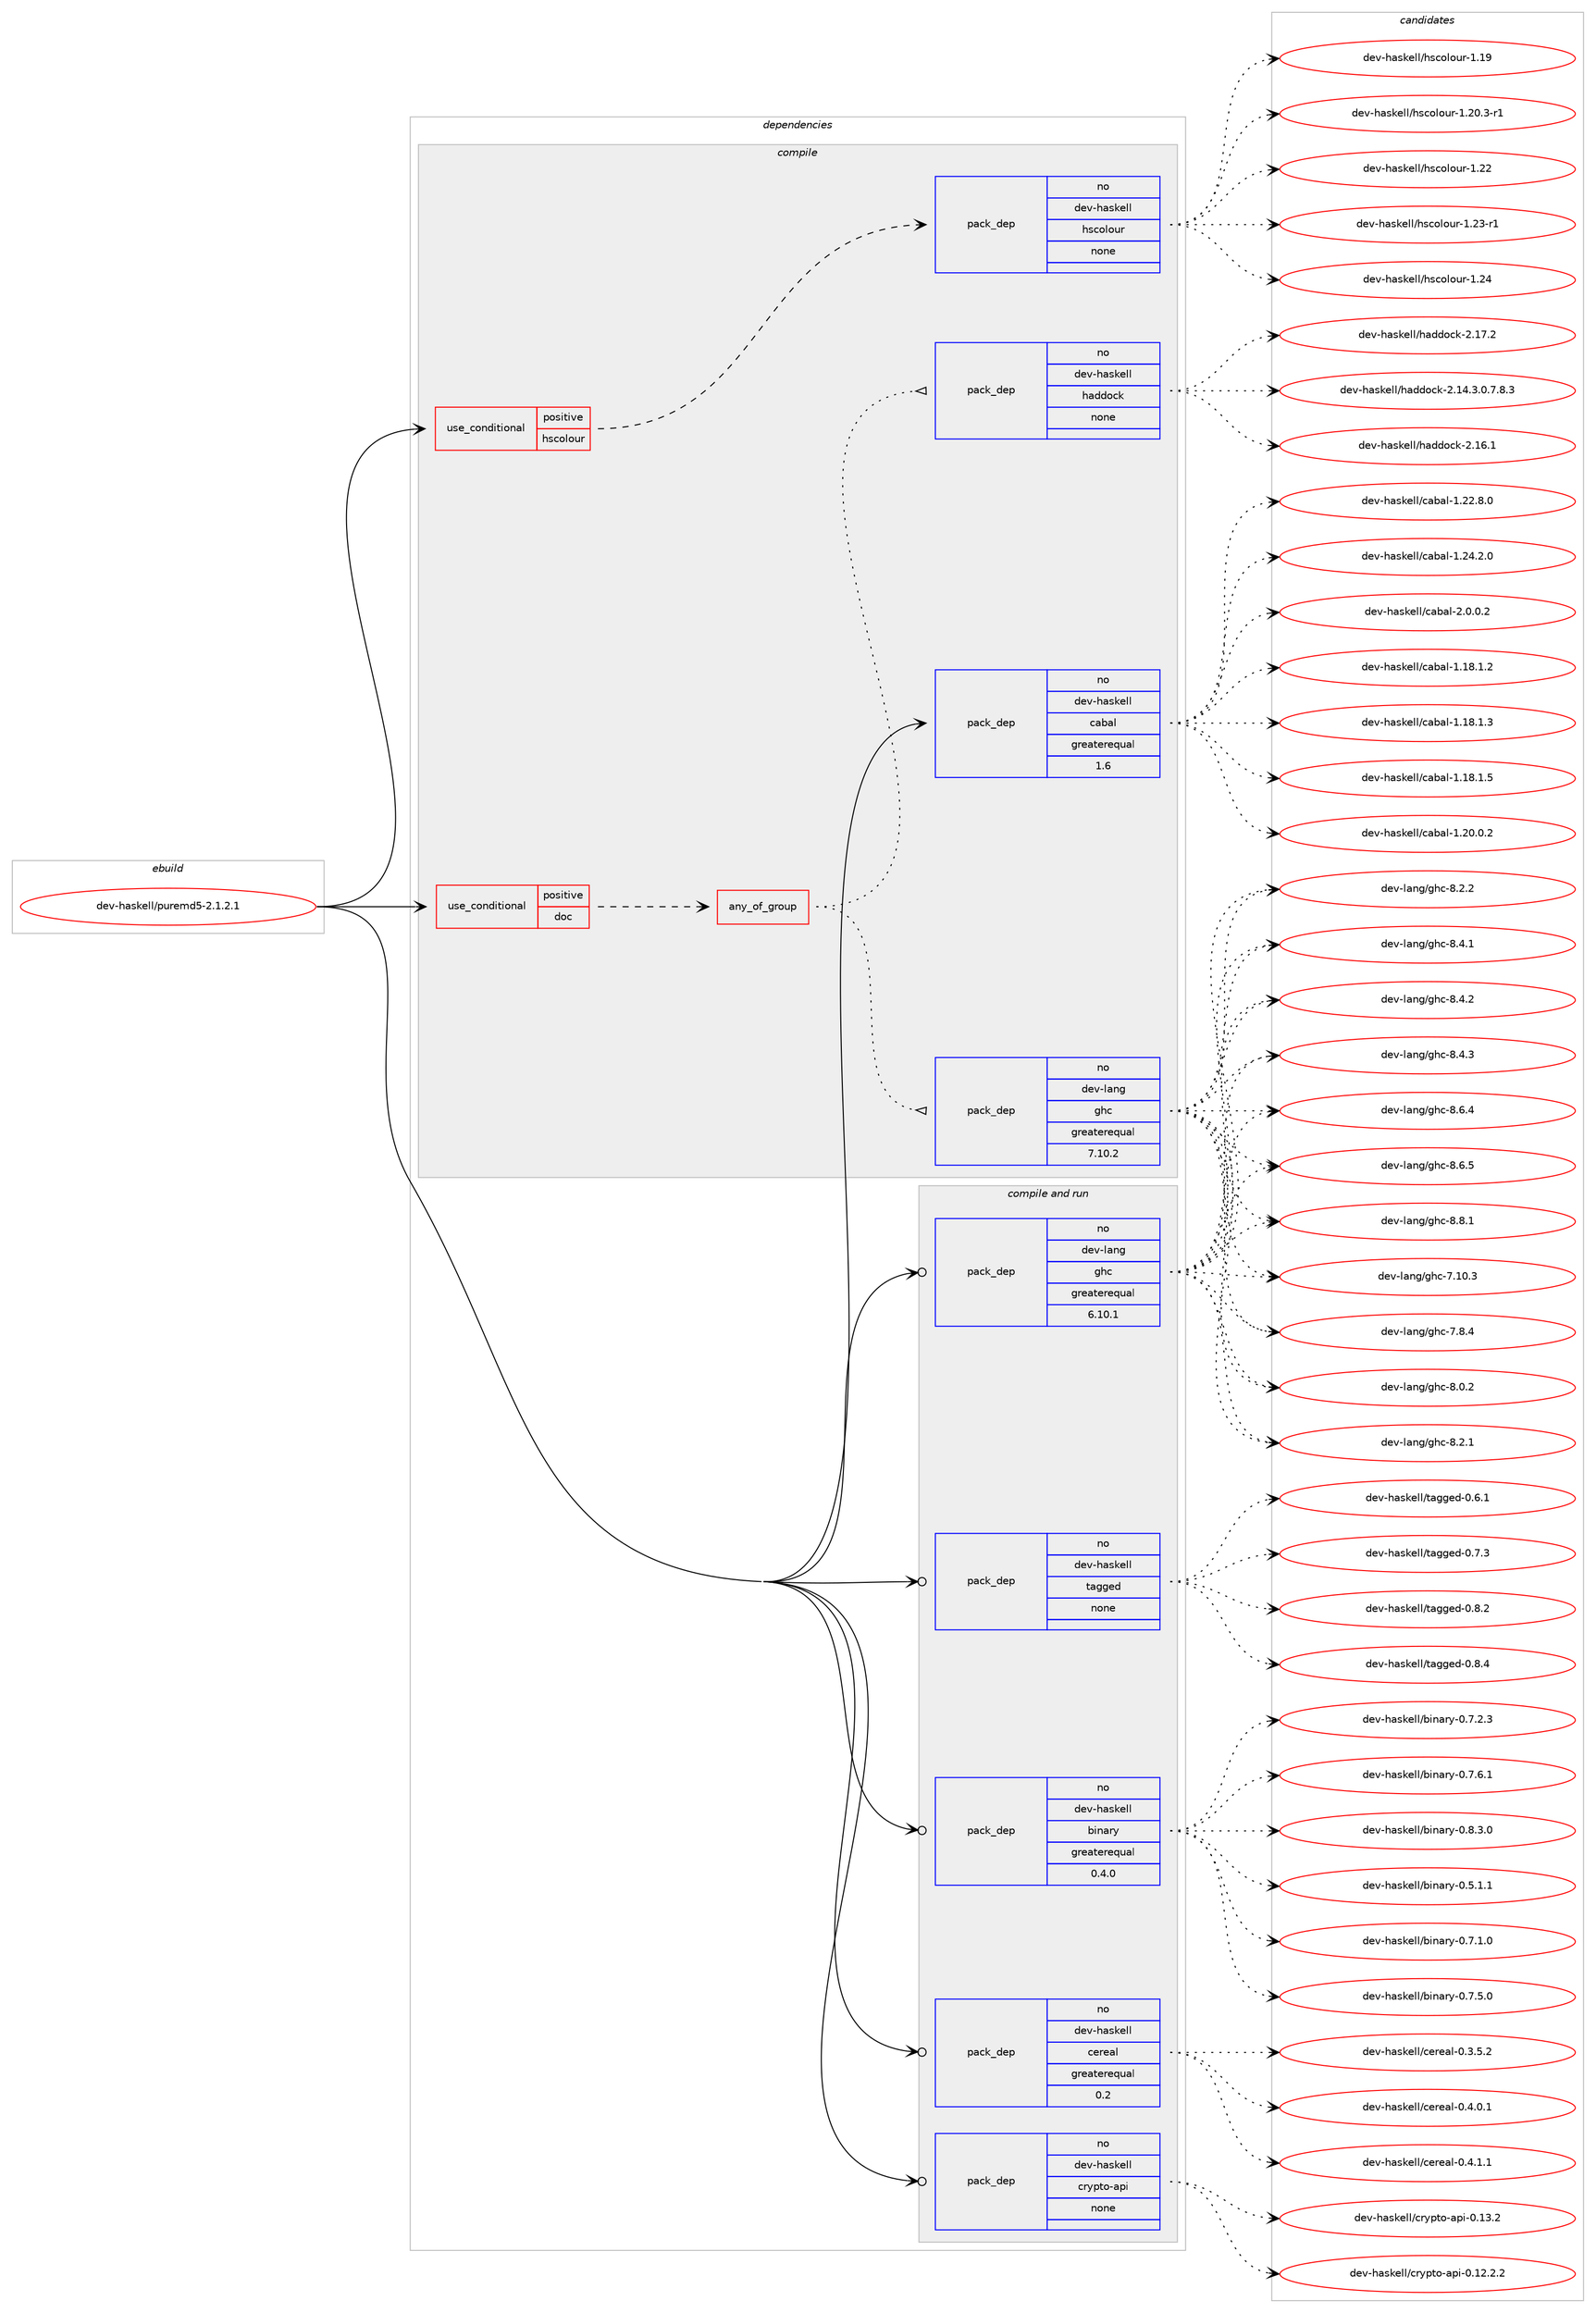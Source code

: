 digraph prolog {

# *************
# Graph options
# *************

newrank=true;
concentrate=true;
compound=true;
graph [rankdir=LR,fontname=Helvetica,fontsize=10,ranksep=1.5];#, ranksep=2.5, nodesep=0.2];
edge  [arrowhead=vee];
node  [fontname=Helvetica,fontsize=10];

# **********
# The ebuild
# **********

subgraph cluster_leftcol {
color=gray;
rank=same;
label=<<i>ebuild</i>>;
id [label="dev-haskell/puremd5-2.1.2.1", color=red, width=4, href="../dev-haskell/puremd5-2.1.2.1.svg"];
}

# ****************
# The dependencies
# ****************

subgraph cluster_midcol {
color=gray;
label=<<i>dependencies</i>>;
subgraph cluster_compile {
fillcolor="#eeeeee";
style=filled;
label=<<i>compile</i>>;
subgraph cond127258 {
dependency542107 [label=<<TABLE BORDER="0" CELLBORDER="1" CELLSPACING="0" CELLPADDING="4"><TR><TD ROWSPAN="3" CELLPADDING="10">use_conditional</TD></TR><TR><TD>positive</TD></TR><TR><TD>doc</TD></TR></TABLE>>, shape=none, color=red];
subgraph any10365 {
dependency542108 [label=<<TABLE BORDER="0" CELLBORDER="1" CELLSPACING="0" CELLPADDING="4"><TR><TD CELLPADDING="10">any_of_group</TD></TR></TABLE>>, shape=none, color=red];subgraph pack404127 {
dependency542109 [label=<<TABLE BORDER="0" CELLBORDER="1" CELLSPACING="0" CELLPADDING="4" WIDTH="220"><TR><TD ROWSPAN="6" CELLPADDING="30">pack_dep</TD></TR><TR><TD WIDTH="110">no</TD></TR><TR><TD>dev-haskell</TD></TR><TR><TD>haddock</TD></TR><TR><TD>none</TD></TR><TR><TD></TD></TR></TABLE>>, shape=none, color=blue];
}
dependency542108:e -> dependency542109:w [weight=20,style="dotted",arrowhead="oinv"];
subgraph pack404128 {
dependency542110 [label=<<TABLE BORDER="0" CELLBORDER="1" CELLSPACING="0" CELLPADDING="4" WIDTH="220"><TR><TD ROWSPAN="6" CELLPADDING="30">pack_dep</TD></TR><TR><TD WIDTH="110">no</TD></TR><TR><TD>dev-lang</TD></TR><TR><TD>ghc</TD></TR><TR><TD>greaterequal</TD></TR><TR><TD>7.10.2</TD></TR></TABLE>>, shape=none, color=blue];
}
dependency542108:e -> dependency542110:w [weight=20,style="dotted",arrowhead="oinv"];
}
dependency542107:e -> dependency542108:w [weight=20,style="dashed",arrowhead="vee"];
}
id:e -> dependency542107:w [weight=20,style="solid",arrowhead="vee"];
subgraph cond127259 {
dependency542111 [label=<<TABLE BORDER="0" CELLBORDER="1" CELLSPACING="0" CELLPADDING="4"><TR><TD ROWSPAN="3" CELLPADDING="10">use_conditional</TD></TR><TR><TD>positive</TD></TR><TR><TD>hscolour</TD></TR></TABLE>>, shape=none, color=red];
subgraph pack404129 {
dependency542112 [label=<<TABLE BORDER="0" CELLBORDER="1" CELLSPACING="0" CELLPADDING="4" WIDTH="220"><TR><TD ROWSPAN="6" CELLPADDING="30">pack_dep</TD></TR><TR><TD WIDTH="110">no</TD></TR><TR><TD>dev-haskell</TD></TR><TR><TD>hscolour</TD></TR><TR><TD>none</TD></TR><TR><TD></TD></TR></TABLE>>, shape=none, color=blue];
}
dependency542111:e -> dependency542112:w [weight=20,style="dashed",arrowhead="vee"];
}
id:e -> dependency542111:w [weight=20,style="solid",arrowhead="vee"];
subgraph pack404130 {
dependency542113 [label=<<TABLE BORDER="0" CELLBORDER="1" CELLSPACING="0" CELLPADDING="4" WIDTH="220"><TR><TD ROWSPAN="6" CELLPADDING="30">pack_dep</TD></TR><TR><TD WIDTH="110">no</TD></TR><TR><TD>dev-haskell</TD></TR><TR><TD>cabal</TD></TR><TR><TD>greaterequal</TD></TR><TR><TD>1.6</TD></TR></TABLE>>, shape=none, color=blue];
}
id:e -> dependency542113:w [weight=20,style="solid",arrowhead="vee"];
}
subgraph cluster_compileandrun {
fillcolor="#eeeeee";
style=filled;
label=<<i>compile and run</i>>;
subgraph pack404131 {
dependency542114 [label=<<TABLE BORDER="0" CELLBORDER="1" CELLSPACING="0" CELLPADDING="4" WIDTH="220"><TR><TD ROWSPAN="6" CELLPADDING="30">pack_dep</TD></TR><TR><TD WIDTH="110">no</TD></TR><TR><TD>dev-haskell</TD></TR><TR><TD>binary</TD></TR><TR><TD>greaterequal</TD></TR><TR><TD>0.4.0</TD></TR></TABLE>>, shape=none, color=blue];
}
id:e -> dependency542114:w [weight=20,style="solid",arrowhead="odotvee"];
subgraph pack404132 {
dependency542115 [label=<<TABLE BORDER="0" CELLBORDER="1" CELLSPACING="0" CELLPADDING="4" WIDTH="220"><TR><TD ROWSPAN="6" CELLPADDING="30">pack_dep</TD></TR><TR><TD WIDTH="110">no</TD></TR><TR><TD>dev-haskell</TD></TR><TR><TD>cereal</TD></TR><TR><TD>greaterequal</TD></TR><TR><TD>0.2</TD></TR></TABLE>>, shape=none, color=blue];
}
id:e -> dependency542115:w [weight=20,style="solid",arrowhead="odotvee"];
subgraph pack404133 {
dependency542116 [label=<<TABLE BORDER="0" CELLBORDER="1" CELLSPACING="0" CELLPADDING="4" WIDTH="220"><TR><TD ROWSPAN="6" CELLPADDING="30">pack_dep</TD></TR><TR><TD WIDTH="110">no</TD></TR><TR><TD>dev-haskell</TD></TR><TR><TD>crypto-api</TD></TR><TR><TD>none</TD></TR><TR><TD></TD></TR></TABLE>>, shape=none, color=blue];
}
id:e -> dependency542116:w [weight=20,style="solid",arrowhead="odotvee"];
subgraph pack404134 {
dependency542117 [label=<<TABLE BORDER="0" CELLBORDER="1" CELLSPACING="0" CELLPADDING="4" WIDTH="220"><TR><TD ROWSPAN="6" CELLPADDING="30">pack_dep</TD></TR><TR><TD WIDTH="110">no</TD></TR><TR><TD>dev-haskell</TD></TR><TR><TD>tagged</TD></TR><TR><TD>none</TD></TR><TR><TD></TD></TR></TABLE>>, shape=none, color=blue];
}
id:e -> dependency542117:w [weight=20,style="solid",arrowhead="odotvee"];
subgraph pack404135 {
dependency542118 [label=<<TABLE BORDER="0" CELLBORDER="1" CELLSPACING="0" CELLPADDING="4" WIDTH="220"><TR><TD ROWSPAN="6" CELLPADDING="30">pack_dep</TD></TR><TR><TD WIDTH="110">no</TD></TR><TR><TD>dev-lang</TD></TR><TR><TD>ghc</TD></TR><TR><TD>greaterequal</TD></TR><TR><TD>6.10.1</TD></TR></TABLE>>, shape=none, color=blue];
}
id:e -> dependency542118:w [weight=20,style="solid",arrowhead="odotvee"];
}
subgraph cluster_run {
fillcolor="#eeeeee";
style=filled;
label=<<i>run</i>>;
}
}

# **************
# The candidates
# **************

subgraph cluster_choices {
rank=same;
color=gray;
label=<<i>candidates</i>>;

subgraph choice404127 {
color=black;
nodesep=1;
choice1001011184510497115107101108108471049710010011199107455046495246514648465546564651 [label="dev-haskell/haddock-2.14.3.0.7.8.3", color=red, width=4,href="../dev-haskell/haddock-2.14.3.0.7.8.3.svg"];
choice100101118451049711510710110810847104971001001119910745504649544649 [label="dev-haskell/haddock-2.16.1", color=red, width=4,href="../dev-haskell/haddock-2.16.1.svg"];
choice100101118451049711510710110810847104971001001119910745504649554650 [label="dev-haskell/haddock-2.17.2", color=red, width=4,href="../dev-haskell/haddock-2.17.2.svg"];
dependency542109:e -> choice1001011184510497115107101108108471049710010011199107455046495246514648465546564651:w [style=dotted,weight="100"];
dependency542109:e -> choice100101118451049711510710110810847104971001001119910745504649544649:w [style=dotted,weight="100"];
dependency542109:e -> choice100101118451049711510710110810847104971001001119910745504649554650:w [style=dotted,weight="100"];
}
subgraph choice404128 {
color=black;
nodesep=1;
choice1001011184510897110103471031049945554649484651 [label="dev-lang/ghc-7.10.3", color=red, width=4,href="../dev-lang/ghc-7.10.3.svg"];
choice10010111845108971101034710310499455546564652 [label="dev-lang/ghc-7.8.4", color=red, width=4,href="../dev-lang/ghc-7.8.4.svg"];
choice10010111845108971101034710310499455646484650 [label="dev-lang/ghc-8.0.2", color=red, width=4,href="../dev-lang/ghc-8.0.2.svg"];
choice10010111845108971101034710310499455646504649 [label="dev-lang/ghc-8.2.1", color=red, width=4,href="../dev-lang/ghc-8.2.1.svg"];
choice10010111845108971101034710310499455646504650 [label="dev-lang/ghc-8.2.2", color=red, width=4,href="../dev-lang/ghc-8.2.2.svg"];
choice10010111845108971101034710310499455646524649 [label="dev-lang/ghc-8.4.1", color=red, width=4,href="../dev-lang/ghc-8.4.1.svg"];
choice10010111845108971101034710310499455646524650 [label="dev-lang/ghc-8.4.2", color=red, width=4,href="../dev-lang/ghc-8.4.2.svg"];
choice10010111845108971101034710310499455646524651 [label="dev-lang/ghc-8.4.3", color=red, width=4,href="../dev-lang/ghc-8.4.3.svg"];
choice10010111845108971101034710310499455646544652 [label="dev-lang/ghc-8.6.4", color=red, width=4,href="../dev-lang/ghc-8.6.4.svg"];
choice10010111845108971101034710310499455646544653 [label="dev-lang/ghc-8.6.5", color=red, width=4,href="../dev-lang/ghc-8.6.5.svg"];
choice10010111845108971101034710310499455646564649 [label="dev-lang/ghc-8.8.1", color=red, width=4,href="../dev-lang/ghc-8.8.1.svg"];
dependency542110:e -> choice1001011184510897110103471031049945554649484651:w [style=dotted,weight="100"];
dependency542110:e -> choice10010111845108971101034710310499455546564652:w [style=dotted,weight="100"];
dependency542110:e -> choice10010111845108971101034710310499455646484650:w [style=dotted,weight="100"];
dependency542110:e -> choice10010111845108971101034710310499455646504649:w [style=dotted,weight="100"];
dependency542110:e -> choice10010111845108971101034710310499455646504650:w [style=dotted,weight="100"];
dependency542110:e -> choice10010111845108971101034710310499455646524649:w [style=dotted,weight="100"];
dependency542110:e -> choice10010111845108971101034710310499455646524650:w [style=dotted,weight="100"];
dependency542110:e -> choice10010111845108971101034710310499455646524651:w [style=dotted,weight="100"];
dependency542110:e -> choice10010111845108971101034710310499455646544652:w [style=dotted,weight="100"];
dependency542110:e -> choice10010111845108971101034710310499455646544653:w [style=dotted,weight="100"];
dependency542110:e -> choice10010111845108971101034710310499455646564649:w [style=dotted,weight="100"];
}
subgraph choice404129 {
color=black;
nodesep=1;
choice100101118451049711510710110810847104115991111081111171144549464957 [label="dev-haskell/hscolour-1.19", color=red, width=4,href="../dev-haskell/hscolour-1.19.svg"];
choice10010111845104971151071011081084710411599111108111117114454946504846514511449 [label="dev-haskell/hscolour-1.20.3-r1", color=red, width=4,href="../dev-haskell/hscolour-1.20.3-r1.svg"];
choice100101118451049711510710110810847104115991111081111171144549465050 [label="dev-haskell/hscolour-1.22", color=red, width=4,href="../dev-haskell/hscolour-1.22.svg"];
choice1001011184510497115107101108108471041159911110811111711445494650514511449 [label="dev-haskell/hscolour-1.23-r1", color=red, width=4,href="../dev-haskell/hscolour-1.23-r1.svg"];
choice100101118451049711510710110810847104115991111081111171144549465052 [label="dev-haskell/hscolour-1.24", color=red, width=4,href="../dev-haskell/hscolour-1.24.svg"];
dependency542112:e -> choice100101118451049711510710110810847104115991111081111171144549464957:w [style=dotted,weight="100"];
dependency542112:e -> choice10010111845104971151071011081084710411599111108111117114454946504846514511449:w [style=dotted,weight="100"];
dependency542112:e -> choice100101118451049711510710110810847104115991111081111171144549465050:w [style=dotted,weight="100"];
dependency542112:e -> choice1001011184510497115107101108108471041159911110811111711445494650514511449:w [style=dotted,weight="100"];
dependency542112:e -> choice100101118451049711510710110810847104115991111081111171144549465052:w [style=dotted,weight="100"];
}
subgraph choice404130 {
color=black;
nodesep=1;
choice10010111845104971151071011081084799979897108454946495646494650 [label="dev-haskell/cabal-1.18.1.2", color=red, width=4,href="../dev-haskell/cabal-1.18.1.2.svg"];
choice10010111845104971151071011081084799979897108454946495646494651 [label="dev-haskell/cabal-1.18.1.3", color=red, width=4,href="../dev-haskell/cabal-1.18.1.3.svg"];
choice10010111845104971151071011081084799979897108454946495646494653 [label="dev-haskell/cabal-1.18.1.5", color=red, width=4,href="../dev-haskell/cabal-1.18.1.5.svg"];
choice10010111845104971151071011081084799979897108454946504846484650 [label="dev-haskell/cabal-1.20.0.2", color=red, width=4,href="../dev-haskell/cabal-1.20.0.2.svg"];
choice10010111845104971151071011081084799979897108454946505046564648 [label="dev-haskell/cabal-1.22.8.0", color=red, width=4,href="../dev-haskell/cabal-1.22.8.0.svg"];
choice10010111845104971151071011081084799979897108454946505246504648 [label="dev-haskell/cabal-1.24.2.0", color=red, width=4,href="../dev-haskell/cabal-1.24.2.0.svg"];
choice100101118451049711510710110810847999798971084550464846484650 [label="dev-haskell/cabal-2.0.0.2", color=red, width=4,href="../dev-haskell/cabal-2.0.0.2.svg"];
dependency542113:e -> choice10010111845104971151071011081084799979897108454946495646494650:w [style=dotted,weight="100"];
dependency542113:e -> choice10010111845104971151071011081084799979897108454946495646494651:w [style=dotted,weight="100"];
dependency542113:e -> choice10010111845104971151071011081084799979897108454946495646494653:w [style=dotted,weight="100"];
dependency542113:e -> choice10010111845104971151071011081084799979897108454946504846484650:w [style=dotted,weight="100"];
dependency542113:e -> choice10010111845104971151071011081084799979897108454946505046564648:w [style=dotted,weight="100"];
dependency542113:e -> choice10010111845104971151071011081084799979897108454946505246504648:w [style=dotted,weight="100"];
dependency542113:e -> choice100101118451049711510710110810847999798971084550464846484650:w [style=dotted,weight="100"];
}
subgraph choice404131 {
color=black;
nodesep=1;
choice10010111845104971151071011081084798105110971141214548465346494649 [label="dev-haskell/binary-0.5.1.1", color=red, width=4,href="../dev-haskell/binary-0.5.1.1.svg"];
choice10010111845104971151071011081084798105110971141214548465546494648 [label="dev-haskell/binary-0.7.1.0", color=red, width=4,href="../dev-haskell/binary-0.7.1.0.svg"];
choice10010111845104971151071011081084798105110971141214548465546504651 [label="dev-haskell/binary-0.7.2.3", color=red, width=4,href="../dev-haskell/binary-0.7.2.3.svg"];
choice10010111845104971151071011081084798105110971141214548465546534648 [label="dev-haskell/binary-0.7.5.0", color=red, width=4,href="../dev-haskell/binary-0.7.5.0.svg"];
choice10010111845104971151071011081084798105110971141214548465546544649 [label="dev-haskell/binary-0.7.6.1", color=red, width=4,href="../dev-haskell/binary-0.7.6.1.svg"];
choice10010111845104971151071011081084798105110971141214548465646514648 [label="dev-haskell/binary-0.8.3.0", color=red, width=4,href="../dev-haskell/binary-0.8.3.0.svg"];
dependency542114:e -> choice10010111845104971151071011081084798105110971141214548465346494649:w [style=dotted,weight="100"];
dependency542114:e -> choice10010111845104971151071011081084798105110971141214548465546494648:w [style=dotted,weight="100"];
dependency542114:e -> choice10010111845104971151071011081084798105110971141214548465546504651:w [style=dotted,weight="100"];
dependency542114:e -> choice10010111845104971151071011081084798105110971141214548465546534648:w [style=dotted,weight="100"];
dependency542114:e -> choice10010111845104971151071011081084798105110971141214548465546544649:w [style=dotted,weight="100"];
dependency542114:e -> choice10010111845104971151071011081084798105110971141214548465646514648:w [style=dotted,weight="100"];
}
subgraph choice404132 {
color=black;
nodesep=1;
choice10010111845104971151071011081084799101114101971084548465146534650 [label="dev-haskell/cereal-0.3.5.2", color=red, width=4,href="../dev-haskell/cereal-0.3.5.2.svg"];
choice10010111845104971151071011081084799101114101971084548465246484649 [label="dev-haskell/cereal-0.4.0.1", color=red, width=4,href="../dev-haskell/cereal-0.4.0.1.svg"];
choice10010111845104971151071011081084799101114101971084548465246494649 [label="dev-haskell/cereal-0.4.1.1", color=red, width=4,href="../dev-haskell/cereal-0.4.1.1.svg"];
dependency542115:e -> choice10010111845104971151071011081084799101114101971084548465146534650:w [style=dotted,weight="100"];
dependency542115:e -> choice10010111845104971151071011081084799101114101971084548465246484649:w [style=dotted,weight="100"];
dependency542115:e -> choice10010111845104971151071011081084799101114101971084548465246494649:w [style=dotted,weight="100"];
}
subgraph choice404133 {
color=black;
nodesep=1;
choice100101118451049711510710110810847991141211121161114597112105454846495046504650 [label="dev-haskell/crypto-api-0.12.2.2", color=red, width=4,href="../dev-haskell/crypto-api-0.12.2.2.svg"];
choice10010111845104971151071011081084799114121112116111459711210545484649514650 [label="dev-haskell/crypto-api-0.13.2", color=red, width=4,href="../dev-haskell/crypto-api-0.13.2.svg"];
dependency542116:e -> choice100101118451049711510710110810847991141211121161114597112105454846495046504650:w [style=dotted,weight="100"];
dependency542116:e -> choice10010111845104971151071011081084799114121112116111459711210545484649514650:w [style=dotted,weight="100"];
}
subgraph choice404134 {
color=black;
nodesep=1;
choice10010111845104971151071011081084711697103103101100454846544649 [label="dev-haskell/tagged-0.6.1", color=red, width=4,href="../dev-haskell/tagged-0.6.1.svg"];
choice10010111845104971151071011081084711697103103101100454846554651 [label="dev-haskell/tagged-0.7.3", color=red, width=4,href="../dev-haskell/tagged-0.7.3.svg"];
choice10010111845104971151071011081084711697103103101100454846564650 [label="dev-haskell/tagged-0.8.2", color=red, width=4,href="../dev-haskell/tagged-0.8.2.svg"];
choice10010111845104971151071011081084711697103103101100454846564652 [label="dev-haskell/tagged-0.8.4", color=red, width=4,href="../dev-haskell/tagged-0.8.4.svg"];
dependency542117:e -> choice10010111845104971151071011081084711697103103101100454846544649:w [style=dotted,weight="100"];
dependency542117:e -> choice10010111845104971151071011081084711697103103101100454846554651:w [style=dotted,weight="100"];
dependency542117:e -> choice10010111845104971151071011081084711697103103101100454846564650:w [style=dotted,weight="100"];
dependency542117:e -> choice10010111845104971151071011081084711697103103101100454846564652:w [style=dotted,weight="100"];
}
subgraph choice404135 {
color=black;
nodesep=1;
choice1001011184510897110103471031049945554649484651 [label="dev-lang/ghc-7.10.3", color=red, width=4,href="../dev-lang/ghc-7.10.3.svg"];
choice10010111845108971101034710310499455546564652 [label="dev-lang/ghc-7.8.4", color=red, width=4,href="../dev-lang/ghc-7.8.4.svg"];
choice10010111845108971101034710310499455646484650 [label="dev-lang/ghc-8.0.2", color=red, width=4,href="../dev-lang/ghc-8.0.2.svg"];
choice10010111845108971101034710310499455646504649 [label="dev-lang/ghc-8.2.1", color=red, width=4,href="../dev-lang/ghc-8.2.1.svg"];
choice10010111845108971101034710310499455646504650 [label="dev-lang/ghc-8.2.2", color=red, width=4,href="../dev-lang/ghc-8.2.2.svg"];
choice10010111845108971101034710310499455646524649 [label="dev-lang/ghc-8.4.1", color=red, width=4,href="../dev-lang/ghc-8.4.1.svg"];
choice10010111845108971101034710310499455646524650 [label="dev-lang/ghc-8.4.2", color=red, width=4,href="../dev-lang/ghc-8.4.2.svg"];
choice10010111845108971101034710310499455646524651 [label="dev-lang/ghc-8.4.3", color=red, width=4,href="../dev-lang/ghc-8.4.3.svg"];
choice10010111845108971101034710310499455646544652 [label="dev-lang/ghc-8.6.4", color=red, width=4,href="../dev-lang/ghc-8.6.4.svg"];
choice10010111845108971101034710310499455646544653 [label="dev-lang/ghc-8.6.5", color=red, width=4,href="../dev-lang/ghc-8.6.5.svg"];
choice10010111845108971101034710310499455646564649 [label="dev-lang/ghc-8.8.1", color=red, width=4,href="../dev-lang/ghc-8.8.1.svg"];
dependency542118:e -> choice1001011184510897110103471031049945554649484651:w [style=dotted,weight="100"];
dependency542118:e -> choice10010111845108971101034710310499455546564652:w [style=dotted,weight="100"];
dependency542118:e -> choice10010111845108971101034710310499455646484650:w [style=dotted,weight="100"];
dependency542118:e -> choice10010111845108971101034710310499455646504649:w [style=dotted,weight="100"];
dependency542118:e -> choice10010111845108971101034710310499455646504650:w [style=dotted,weight="100"];
dependency542118:e -> choice10010111845108971101034710310499455646524649:w [style=dotted,weight="100"];
dependency542118:e -> choice10010111845108971101034710310499455646524650:w [style=dotted,weight="100"];
dependency542118:e -> choice10010111845108971101034710310499455646524651:w [style=dotted,weight="100"];
dependency542118:e -> choice10010111845108971101034710310499455646544652:w [style=dotted,weight="100"];
dependency542118:e -> choice10010111845108971101034710310499455646544653:w [style=dotted,weight="100"];
dependency542118:e -> choice10010111845108971101034710310499455646564649:w [style=dotted,weight="100"];
}
}

}
